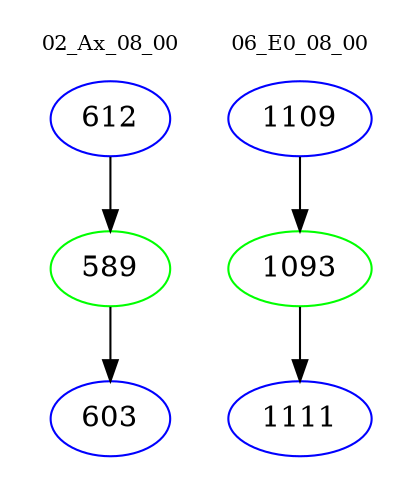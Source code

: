 digraph{
subgraph cluster_0 {
color = white
label = "02_Ax_08_00";
fontsize=10;
T0_612 [label="612", color="blue"]
T0_612 -> T0_589 [color="black"]
T0_589 [label="589", color="green"]
T0_589 -> T0_603 [color="black"]
T0_603 [label="603", color="blue"]
}
subgraph cluster_1 {
color = white
label = "06_E0_08_00";
fontsize=10;
T1_1109 [label="1109", color="blue"]
T1_1109 -> T1_1093 [color="black"]
T1_1093 [label="1093", color="green"]
T1_1093 -> T1_1111 [color="black"]
T1_1111 [label="1111", color="blue"]
}
}
